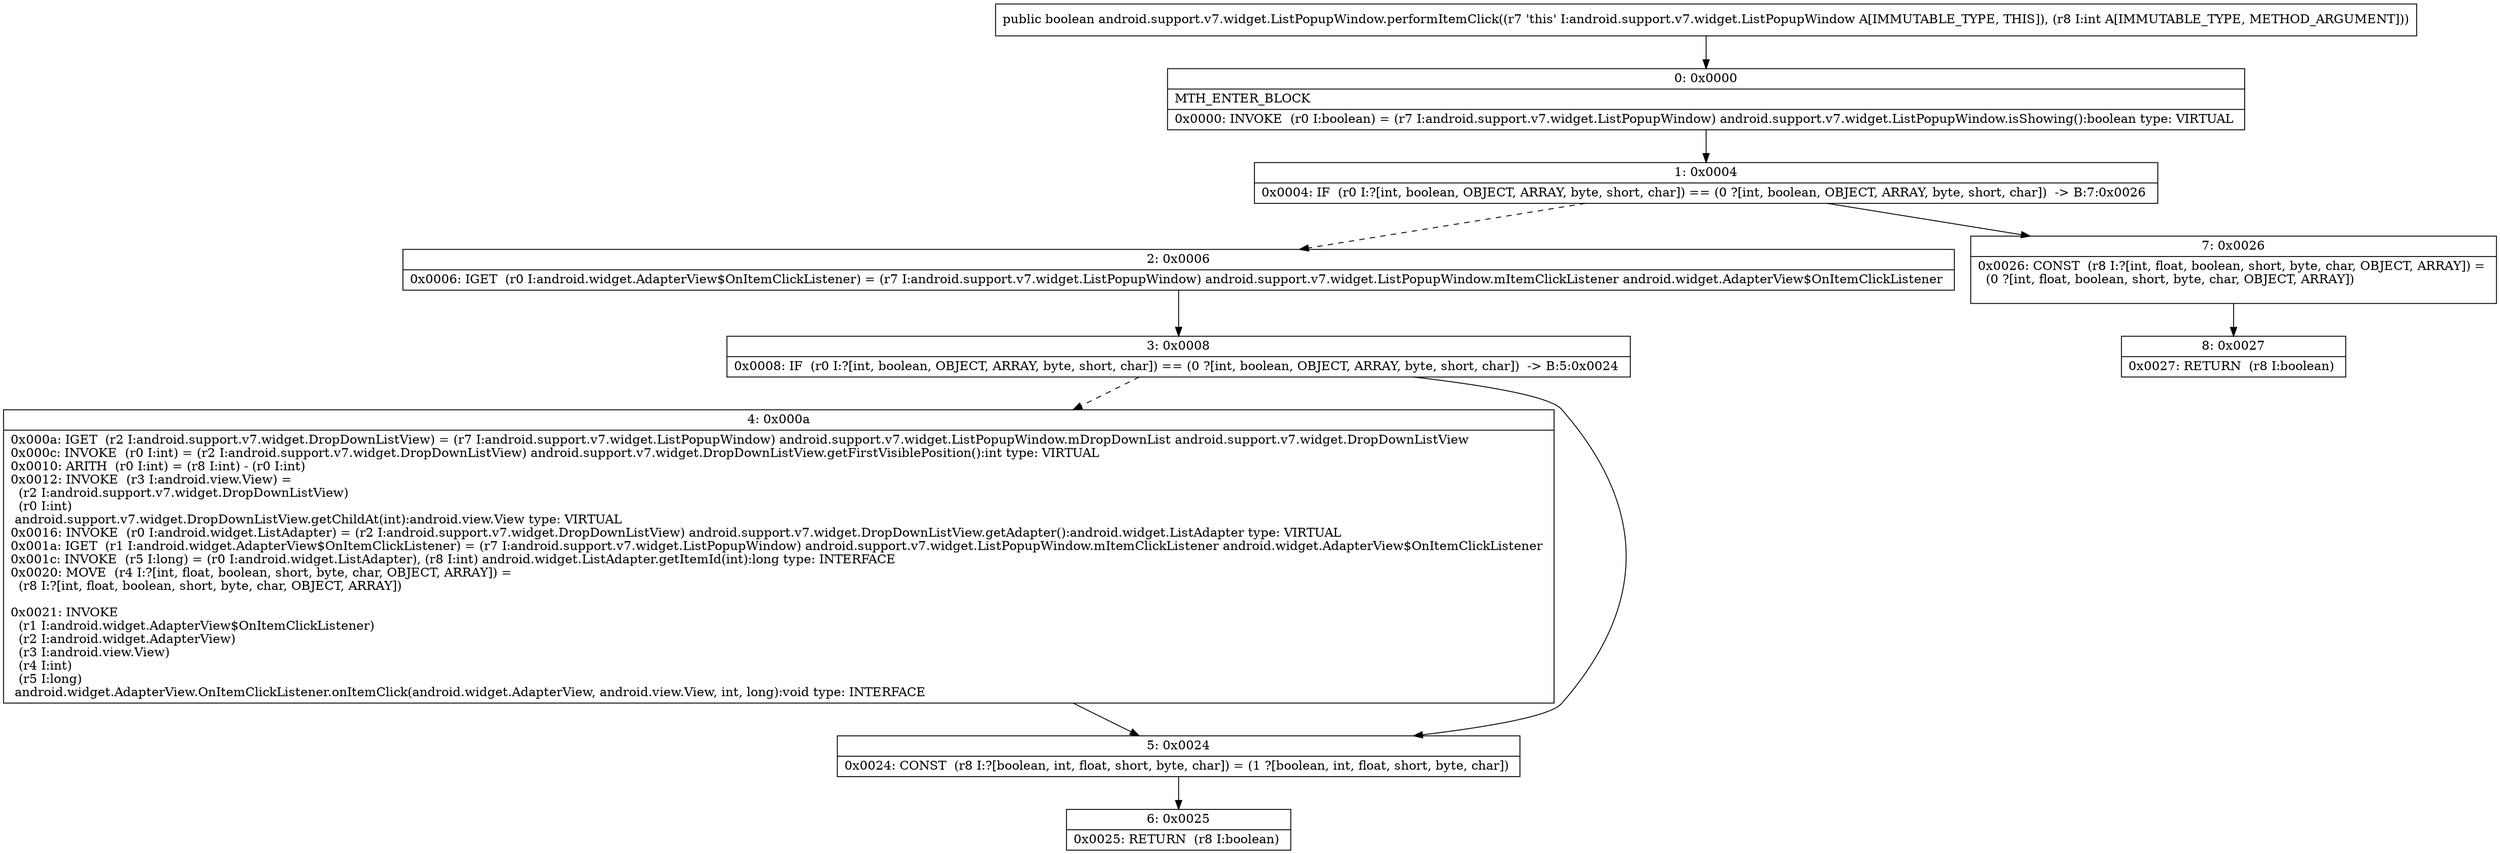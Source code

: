 digraph "CFG forandroid.support.v7.widget.ListPopupWindow.performItemClick(I)Z" {
Node_0 [shape=record,label="{0\:\ 0x0000|MTH_ENTER_BLOCK\l|0x0000: INVOKE  (r0 I:boolean) = (r7 I:android.support.v7.widget.ListPopupWindow) android.support.v7.widget.ListPopupWindow.isShowing():boolean type: VIRTUAL \l}"];
Node_1 [shape=record,label="{1\:\ 0x0004|0x0004: IF  (r0 I:?[int, boolean, OBJECT, ARRAY, byte, short, char]) == (0 ?[int, boolean, OBJECT, ARRAY, byte, short, char])  \-\> B:7:0x0026 \l}"];
Node_2 [shape=record,label="{2\:\ 0x0006|0x0006: IGET  (r0 I:android.widget.AdapterView$OnItemClickListener) = (r7 I:android.support.v7.widget.ListPopupWindow) android.support.v7.widget.ListPopupWindow.mItemClickListener android.widget.AdapterView$OnItemClickListener \l}"];
Node_3 [shape=record,label="{3\:\ 0x0008|0x0008: IF  (r0 I:?[int, boolean, OBJECT, ARRAY, byte, short, char]) == (0 ?[int, boolean, OBJECT, ARRAY, byte, short, char])  \-\> B:5:0x0024 \l}"];
Node_4 [shape=record,label="{4\:\ 0x000a|0x000a: IGET  (r2 I:android.support.v7.widget.DropDownListView) = (r7 I:android.support.v7.widget.ListPopupWindow) android.support.v7.widget.ListPopupWindow.mDropDownList android.support.v7.widget.DropDownListView \l0x000c: INVOKE  (r0 I:int) = (r2 I:android.support.v7.widget.DropDownListView) android.support.v7.widget.DropDownListView.getFirstVisiblePosition():int type: VIRTUAL \l0x0010: ARITH  (r0 I:int) = (r8 I:int) \- (r0 I:int) \l0x0012: INVOKE  (r3 I:android.view.View) = \l  (r2 I:android.support.v7.widget.DropDownListView)\l  (r0 I:int)\l android.support.v7.widget.DropDownListView.getChildAt(int):android.view.View type: VIRTUAL \l0x0016: INVOKE  (r0 I:android.widget.ListAdapter) = (r2 I:android.support.v7.widget.DropDownListView) android.support.v7.widget.DropDownListView.getAdapter():android.widget.ListAdapter type: VIRTUAL \l0x001a: IGET  (r1 I:android.widget.AdapterView$OnItemClickListener) = (r7 I:android.support.v7.widget.ListPopupWindow) android.support.v7.widget.ListPopupWindow.mItemClickListener android.widget.AdapterView$OnItemClickListener \l0x001c: INVOKE  (r5 I:long) = (r0 I:android.widget.ListAdapter), (r8 I:int) android.widget.ListAdapter.getItemId(int):long type: INTERFACE \l0x0020: MOVE  (r4 I:?[int, float, boolean, short, byte, char, OBJECT, ARRAY]) = \l  (r8 I:?[int, float, boolean, short, byte, char, OBJECT, ARRAY])\l \l0x0021: INVOKE  \l  (r1 I:android.widget.AdapterView$OnItemClickListener)\l  (r2 I:android.widget.AdapterView)\l  (r3 I:android.view.View)\l  (r4 I:int)\l  (r5 I:long)\l android.widget.AdapterView.OnItemClickListener.onItemClick(android.widget.AdapterView, android.view.View, int, long):void type: INTERFACE \l}"];
Node_5 [shape=record,label="{5\:\ 0x0024|0x0024: CONST  (r8 I:?[boolean, int, float, short, byte, char]) = (1 ?[boolean, int, float, short, byte, char]) \l}"];
Node_6 [shape=record,label="{6\:\ 0x0025|0x0025: RETURN  (r8 I:boolean) \l}"];
Node_7 [shape=record,label="{7\:\ 0x0026|0x0026: CONST  (r8 I:?[int, float, boolean, short, byte, char, OBJECT, ARRAY]) = \l  (0 ?[int, float, boolean, short, byte, char, OBJECT, ARRAY])\l \l}"];
Node_8 [shape=record,label="{8\:\ 0x0027|0x0027: RETURN  (r8 I:boolean) \l}"];
MethodNode[shape=record,label="{public boolean android.support.v7.widget.ListPopupWindow.performItemClick((r7 'this' I:android.support.v7.widget.ListPopupWindow A[IMMUTABLE_TYPE, THIS]), (r8 I:int A[IMMUTABLE_TYPE, METHOD_ARGUMENT])) }"];
MethodNode -> Node_0;
Node_0 -> Node_1;
Node_1 -> Node_2[style=dashed];
Node_1 -> Node_7;
Node_2 -> Node_3;
Node_3 -> Node_4[style=dashed];
Node_3 -> Node_5;
Node_4 -> Node_5;
Node_5 -> Node_6;
Node_7 -> Node_8;
}

